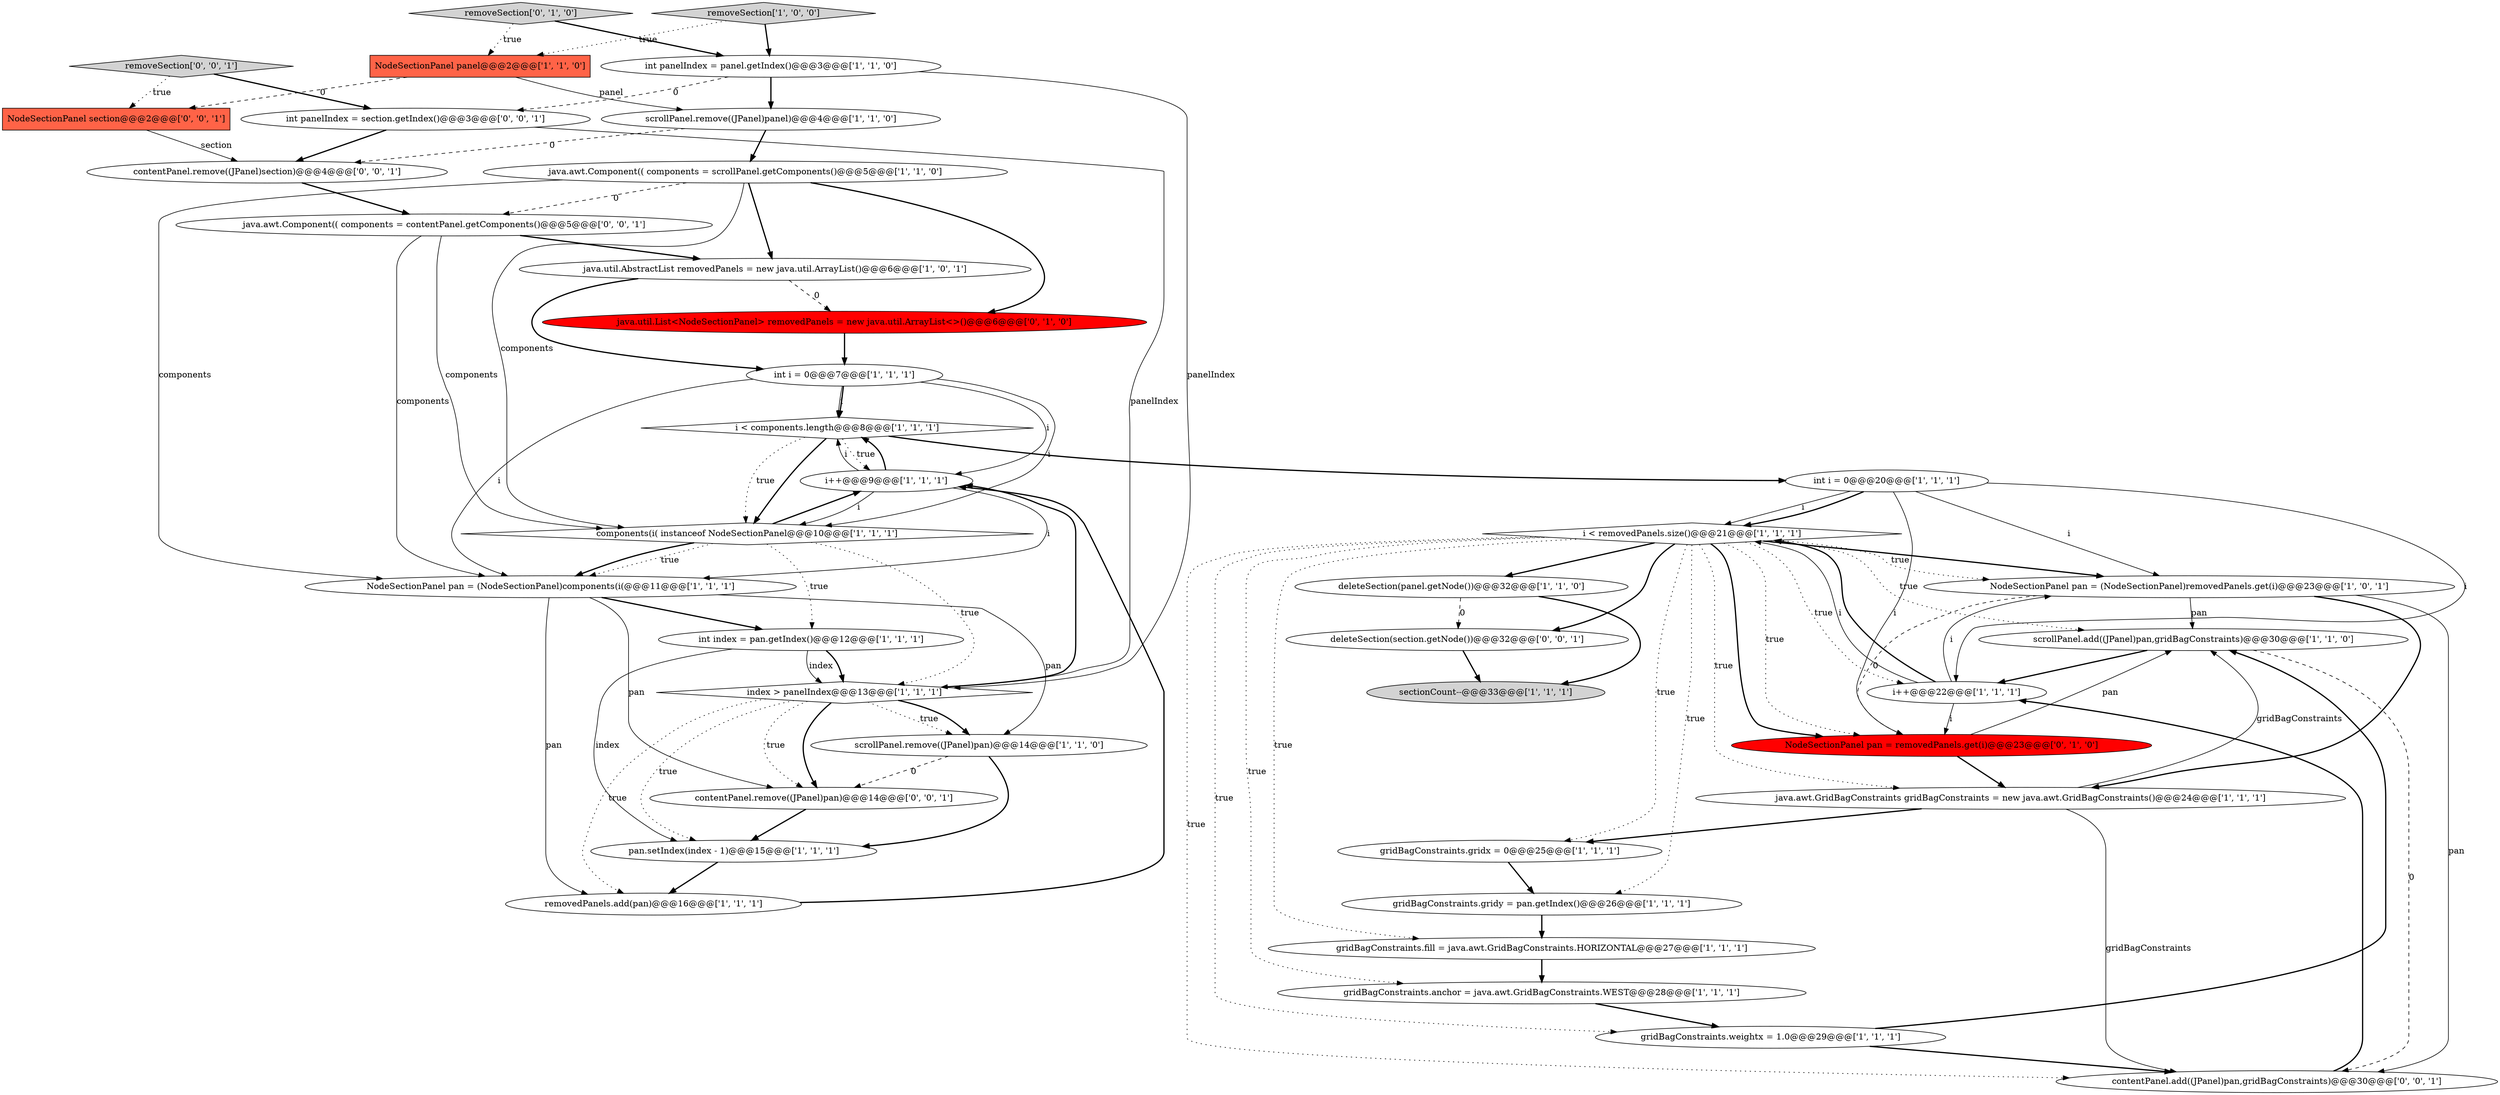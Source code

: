 digraph {
7 [style = filled, label = "i < removedPanels.size()@@@21@@@['1', '1', '1']", fillcolor = white, shape = diamond image = "AAA0AAABBB1BBB"];
36 [style = filled, label = "contentPanel.remove((JPanel)section)@@@4@@@['0', '0', '1']", fillcolor = white, shape = ellipse image = "AAA0AAABBB3BBB"];
22 [style = filled, label = "deleteSection(panel.getNode())@@@32@@@['1', '1', '0']", fillcolor = white, shape = ellipse image = "AAA0AAABBB1BBB"];
33 [style = filled, label = "java.awt.Component(( components = contentPanel.getComponents()@@@5@@@['0', '0', '1']", fillcolor = white, shape = ellipse image = "AAA0AAABBB3BBB"];
26 [style = filled, label = "removedPanels.add(pan)@@@16@@@['1', '1', '1']", fillcolor = white, shape = ellipse image = "AAA0AAABBB1BBB"];
3 [style = filled, label = "scrollPanel.remove((JPanel)pan)@@@14@@@['1', '1', '0']", fillcolor = white, shape = ellipse image = "AAA0AAABBB1BBB"];
28 [style = filled, label = "NodeSectionPanel pan = (NodeSectionPanel)removedPanels.get(i)@@@23@@@['1', '0', '1']", fillcolor = white, shape = ellipse image = "AAA0AAABBB1BBB"];
24 [style = filled, label = "java.util.AbstractList removedPanels = new java.util.ArrayList()@@@6@@@['1', '0', '1']", fillcolor = white, shape = ellipse image = "AAA0AAABBB1BBB"];
25 [style = filled, label = "gridBagConstraints.fill = java.awt.GridBagConstraints.HORIZONTAL@@@27@@@['1', '1', '1']", fillcolor = white, shape = ellipse image = "AAA0AAABBB1BBB"];
20 [style = filled, label = "i++@@@22@@@['1', '1', '1']", fillcolor = white, shape = ellipse image = "AAA0AAABBB1BBB"];
39 [style = filled, label = "int panelIndex = section.getIndex()@@@3@@@['0', '0', '1']", fillcolor = white, shape = ellipse image = "AAA0AAABBB3BBB"];
8 [style = filled, label = "gridBagConstraints.gridx = 0@@@25@@@['1', '1', '1']", fillcolor = white, shape = ellipse image = "AAA0AAABBB1BBB"];
34 [style = filled, label = "deleteSection(section.getNode())@@@32@@@['0', '0', '1']", fillcolor = white, shape = ellipse image = "AAA0AAABBB3BBB"];
29 [style = filled, label = "java.util.List<NodeSectionPanel> removedPanels = new java.util.ArrayList<>()@@@6@@@['0', '1', '0']", fillcolor = red, shape = ellipse image = "AAA1AAABBB2BBB"];
23 [style = filled, label = "NodeSectionPanel panel@@@2@@@['1', '1', '0']", fillcolor = tomato, shape = box image = "AAA0AAABBB1BBB"];
9 [style = filled, label = "index > panelIndex@@@13@@@['1', '1', '1']", fillcolor = white, shape = diamond image = "AAA0AAABBB1BBB"];
6 [style = filled, label = "scrollPanel.add((JPanel)pan,gridBagConstraints)@@@30@@@['1', '1', '0']", fillcolor = white, shape = ellipse image = "AAA0AAABBB1BBB"];
2 [style = filled, label = "java.awt.Component(( components = scrollPanel.getComponents()@@@5@@@['1', '1', '0']", fillcolor = white, shape = ellipse image = "AAA0AAABBB1BBB"];
19 [style = filled, label = "i < components.length@@@8@@@['1', '1', '1']", fillcolor = white, shape = diamond image = "AAA0AAABBB1BBB"];
15 [style = filled, label = "NodeSectionPanel pan = (NodeSectionPanel)components(i(@@@11@@@['1', '1', '1']", fillcolor = white, shape = ellipse image = "AAA0AAABBB1BBB"];
21 [style = filled, label = "scrollPanel.remove((JPanel)panel)@@@4@@@['1', '1', '0']", fillcolor = white, shape = ellipse image = "AAA0AAABBB1BBB"];
11 [style = filled, label = "int panelIndex = panel.getIndex()@@@3@@@['1', '1', '0']", fillcolor = white, shape = ellipse image = "AAA0AAABBB1BBB"];
10 [style = filled, label = "gridBagConstraints.weightx = 1.0@@@29@@@['1', '1', '1']", fillcolor = white, shape = ellipse image = "AAA0AAABBB1BBB"];
4 [style = filled, label = "pan.setIndex(index - 1)@@@15@@@['1', '1', '1']", fillcolor = white, shape = ellipse image = "AAA0AAABBB1BBB"];
16 [style = filled, label = "int index = pan.getIndex()@@@12@@@['1', '1', '1']", fillcolor = white, shape = ellipse image = "AAA0AAABBB1BBB"];
14 [style = filled, label = "sectionCount--@@@33@@@['1', '1', '1']", fillcolor = lightgray, shape = ellipse image = "AAA0AAABBB1BBB"];
18 [style = filled, label = "i++@@@9@@@['1', '1', '1']", fillcolor = white, shape = ellipse image = "AAA0AAABBB1BBB"];
1 [style = filled, label = "java.awt.GridBagConstraints gridBagConstraints = new java.awt.GridBagConstraints()@@@24@@@['1', '1', '1']", fillcolor = white, shape = ellipse image = "AAA0AAABBB1BBB"];
35 [style = filled, label = "NodeSectionPanel section@@@2@@@['0', '0', '1']", fillcolor = tomato, shape = box image = "AAA0AAABBB3BBB"];
31 [style = filled, label = "removeSection['0', '1', '0']", fillcolor = lightgray, shape = diamond image = "AAA0AAABBB2BBB"];
5 [style = filled, label = "gridBagConstraints.gridy = pan.getIndex()@@@26@@@['1', '1', '1']", fillcolor = white, shape = ellipse image = "AAA0AAABBB1BBB"];
27 [style = filled, label = "int i = 0@@@20@@@['1', '1', '1']", fillcolor = white, shape = ellipse image = "AAA0AAABBB1BBB"];
0 [style = filled, label = "gridBagConstraints.anchor = java.awt.GridBagConstraints.WEST@@@28@@@['1', '1', '1']", fillcolor = white, shape = ellipse image = "AAA0AAABBB1BBB"];
12 [style = filled, label = "int i = 0@@@7@@@['1', '1', '1']", fillcolor = white, shape = ellipse image = "AAA0AAABBB1BBB"];
38 [style = filled, label = "contentPanel.add((JPanel)pan,gridBagConstraints)@@@30@@@['0', '0', '1']", fillcolor = white, shape = ellipse image = "AAA0AAABBB3BBB"];
37 [style = filled, label = "contentPanel.remove((JPanel)pan)@@@14@@@['0', '0', '1']", fillcolor = white, shape = ellipse image = "AAA0AAABBB3BBB"];
13 [style = filled, label = "components(i( instanceof NodeSectionPanel@@@10@@@['1', '1', '1']", fillcolor = white, shape = diamond image = "AAA0AAABBB1BBB"];
17 [style = filled, label = "removeSection['1', '0', '0']", fillcolor = lightgray, shape = diamond image = "AAA0AAABBB1BBB"];
30 [style = filled, label = "NodeSectionPanel pan = removedPanels.get(i)@@@23@@@['0', '1', '0']", fillcolor = red, shape = ellipse image = "AAA1AAABBB2BBB"];
32 [style = filled, label = "removeSection['0', '0', '1']", fillcolor = lightgray, shape = diamond image = "AAA0AAABBB3BBB"];
15->26 [style = solid, label="pan"];
27->7 [style = solid, label="i"];
7->30 [style = bold, label=""];
9->37 [style = dotted, label="true"];
6->38 [style = dashed, label="0"];
22->34 [style = dashed, label="0"];
36->33 [style = bold, label=""];
3->4 [style = bold, label=""];
28->6 [style = solid, label="pan"];
9->37 [style = bold, label=""];
21->2 [style = bold, label=""];
18->13 [style = solid, label="i"];
2->15 [style = solid, label="components"];
30->6 [style = solid, label="pan"];
11->39 [style = dashed, label="0"];
27->7 [style = bold, label=""];
13->15 [style = dotted, label="true"];
28->30 [style = dashed, label="0"];
12->18 [style = solid, label="i"];
2->24 [style = bold, label=""];
7->1 [style = dotted, label="true"];
16->9 [style = bold, label=""];
13->9 [style = dotted, label="true"];
7->6 [style = dotted, label="true"];
9->26 [style = dotted, label="true"];
7->10 [style = dotted, label="true"];
32->35 [style = dotted, label="true"];
12->19 [style = solid, label="i"];
35->36 [style = solid, label="section"];
18->19 [style = bold, label=""];
23->35 [style = dashed, label="0"];
21->36 [style = dashed, label="0"];
31->11 [style = bold, label=""];
5->25 [style = bold, label=""];
17->23 [style = dotted, label="true"];
18->15 [style = solid, label="i"];
19->13 [style = bold, label=""];
31->23 [style = dotted, label="true"];
9->4 [style = dotted, label="true"];
23->21 [style = solid, label="panel"];
20->30 [style = solid, label="i"];
2->33 [style = dashed, label="0"];
34->14 [style = bold, label=""];
13->15 [style = bold, label=""];
20->7 [style = bold, label=""];
22->14 [style = bold, label=""];
2->13 [style = solid, label="components"];
7->8 [style = dotted, label="true"];
9->3 [style = dotted, label="true"];
13->18 [style = bold, label=""];
25->0 [style = bold, label=""];
13->16 [style = dotted, label="true"];
24->12 [style = bold, label=""];
38->20 [style = bold, label=""];
20->7 [style = solid, label="i"];
1->8 [style = bold, label=""];
27->30 [style = solid, label="i"];
3->37 [style = dashed, label="0"];
12->15 [style = solid, label="i"];
28->38 [style = solid, label="pan"];
11->21 [style = bold, label=""];
19->18 [style = dotted, label="true"];
11->9 [style = solid, label="panelIndex"];
33->15 [style = solid, label="components"];
1->38 [style = solid, label="gridBagConstraints"];
7->0 [style = dotted, label="true"];
10->6 [style = bold, label=""];
7->5 [style = dotted, label="true"];
6->20 [style = bold, label=""];
7->22 [style = bold, label=""];
9->18 [style = bold, label=""];
16->9 [style = solid, label="index"];
7->28 [style = bold, label=""];
33->24 [style = bold, label=""];
18->19 [style = solid, label="i"];
9->3 [style = bold, label=""];
32->39 [style = bold, label=""];
7->28 [style = dotted, label="true"];
10->38 [style = bold, label=""];
20->28 [style = solid, label="i"];
30->1 [style = bold, label=""];
15->37 [style = solid, label="pan"];
15->3 [style = solid, label="pan"];
4->26 [style = bold, label=""];
24->29 [style = dashed, label="0"];
28->1 [style = bold, label=""];
19->13 [style = dotted, label="true"];
15->16 [style = bold, label=""];
16->4 [style = solid, label="index"];
7->38 [style = dotted, label="true"];
27->20 [style = solid, label="i"];
37->4 [style = bold, label=""];
7->20 [style = dotted, label="true"];
33->13 [style = solid, label="components"];
0->10 [style = bold, label=""];
29->12 [style = bold, label=""];
1->6 [style = solid, label="gridBagConstraints"];
7->34 [style = bold, label=""];
8->5 [style = bold, label=""];
27->28 [style = solid, label="i"];
19->27 [style = bold, label=""];
12->13 [style = solid, label="i"];
7->25 [style = dotted, label="true"];
12->19 [style = bold, label=""];
7->30 [style = dotted, label="true"];
2->29 [style = bold, label=""];
39->36 [style = bold, label=""];
26->18 [style = bold, label=""];
17->11 [style = bold, label=""];
39->9 [style = solid, label="panelIndex"];
}
